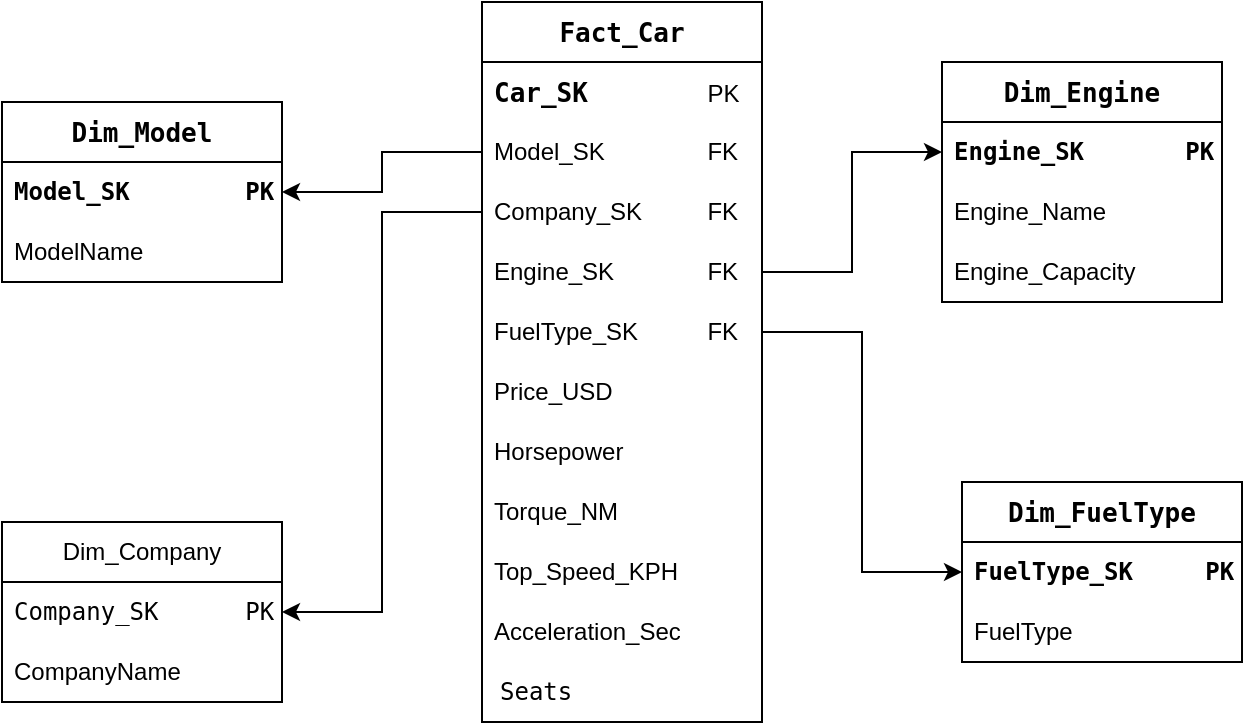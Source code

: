 <mxfile version="28.1.2">
  <diagram name="Page-1" id="WoKueNH_oWyhVDgtjcG3">
    <mxGraphModel dx="786" dy="564" grid="1" gridSize="10" guides="1" tooltips="1" connect="1" arrows="1" fold="1" page="1" pageScale="1" pageWidth="850" pageHeight="1100" math="0" shadow="0">
      <root>
        <mxCell id="0" />
        <mxCell id="1" parent="0" />
        <mxCell id="rvspoTg9fa7cA13PtzIw-1" value="&lt;code&gt;&lt;b&gt;&lt;font style=&quot;font-size: 13px;&quot;&gt;Fact_Car&lt;/font&gt;&lt;/b&gt;&lt;/code&gt;" style="swimlane;fontStyle=0;childLayout=stackLayout;horizontal=1;startSize=30;horizontalStack=0;resizeParent=1;resizeParentMax=0;resizeLast=0;collapsible=1;marginBottom=0;whiteSpace=wrap;html=1;" parent="1" vertex="1">
          <mxGeometry x="310" y="140" width="140" height="360" as="geometry" />
        </mxCell>
        <mxCell id="rvspoTg9fa7cA13PtzIw-2" value="&lt;code&gt;&lt;font style=&quot;font-size: 13px;&quot;&gt;&lt;b&gt;Car_SK&lt;/b&gt;&lt;/font&gt;&lt;/code&gt;&amp;nbsp;&lt;span style=&quot;white-space: pre;&quot;&gt;&#x9;&lt;/span&gt;&lt;span style=&quot;white-space: pre;&quot;&gt;&#x9;&lt;/span&gt;&lt;span style=&quot;white-space: pre;&quot;&gt;&#x9;&lt;/span&gt;PK" style="text;strokeColor=none;fillColor=none;align=left;verticalAlign=middle;spacingLeft=4;spacingRight=4;overflow=hidden;points=[[0,0.5],[1,0.5]];portConstraint=eastwest;rotatable=0;whiteSpace=wrap;html=1;" parent="rvspoTg9fa7cA13PtzIw-1" vertex="1">
          <mxGeometry y="30" width="140" height="30" as="geometry" />
        </mxCell>
        <mxCell id="rvspoTg9fa7cA13PtzIw-3" value="Model_SK&lt;span style=&quot;white-space: pre;&quot;&gt;&#x9;&lt;/span&gt;&lt;span style=&quot;white-space: pre;&quot;&gt;&#x9;&lt;/span&gt;FK" style="text;strokeColor=none;fillColor=none;align=left;verticalAlign=middle;spacingLeft=4;spacingRight=4;overflow=hidden;points=[[0,0.5],[1,0.5]];portConstraint=eastwest;rotatable=0;whiteSpace=wrap;html=1;" parent="rvspoTg9fa7cA13PtzIw-1" vertex="1">
          <mxGeometry y="60" width="140" height="30" as="geometry" />
        </mxCell>
        <mxCell id="rvspoTg9fa7cA13PtzIw-4" value="Company_SK&lt;span style=&quot;white-space: pre;&quot;&gt;&#x9;&lt;/span&gt;&lt;span style=&quot;white-space: pre;&quot;&gt;&#x9;&lt;/span&gt;FK" style="text;strokeColor=none;fillColor=none;align=left;verticalAlign=middle;spacingLeft=4;spacingRight=4;overflow=hidden;points=[[0,0.5],[1,0.5]];portConstraint=eastwest;rotatable=0;whiteSpace=wrap;html=1;" parent="rvspoTg9fa7cA13PtzIw-1" vertex="1">
          <mxGeometry y="90" width="140" height="30" as="geometry" />
        </mxCell>
        <mxCell id="bVk_ooVgfEcZp028kmDX-6" value="Engine_SK&lt;span style=&quot;white-space: pre;&quot;&gt;&#x9;&lt;/span&gt;&lt;span style=&quot;white-space: pre;&quot;&gt;&#x9;&lt;/span&gt;FK" style="text;strokeColor=none;fillColor=none;align=left;verticalAlign=middle;spacingLeft=4;spacingRight=4;overflow=hidden;points=[[0,0.5],[1,0.5]];portConstraint=eastwest;rotatable=0;whiteSpace=wrap;html=1;" vertex="1" parent="rvspoTg9fa7cA13PtzIw-1">
          <mxGeometry y="120" width="140" height="30" as="geometry" />
        </mxCell>
        <mxCell id="rvspoTg9fa7cA13PtzIw-16" value="FuelType_SK&lt;span style=&quot;white-space: pre;&quot;&gt;&#x9;&lt;/span&gt;&lt;span style=&quot;white-space: pre;&quot;&gt;&#x9;&lt;/span&gt;FK" style="text;strokeColor=none;fillColor=none;align=left;verticalAlign=middle;spacingLeft=4;spacingRight=4;overflow=hidden;points=[[0,0.5],[1,0.5]];portConstraint=eastwest;rotatable=0;whiteSpace=wrap;html=1;" parent="rvspoTg9fa7cA13PtzIw-1" vertex="1">
          <mxGeometry y="150" width="140" height="30" as="geometry" />
        </mxCell>
        <mxCell id="rvspoTg9fa7cA13PtzIw-13" value="Price_USD" style="text;strokeColor=none;fillColor=none;align=left;verticalAlign=middle;spacingLeft=4;spacingRight=4;overflow=hidden;points=[[0,0.5],[1,0.5]];portConstraint=eastwest;rotatable=0;whiteSpace=wrap;html=1;" parent="rvspoTg9fa7cA13PtzIw-1" vertex="1">
          <mxGeometry y="180" width="140" height="30" as="geometry" />
        </mxCell>
        <mxCell id="rvspoTg9fa7cA13PtzIw-14" value="Horsepower" style="text;strokeColor=none;fillColor=none;align=left;verticalAlign=middle;spacingLeft=4;spacingRight=4;overflow=hidden;points=[[0,0.5],[1,0.5]];portConstraint=eastwest;rotatable=0;whiteSpace=wrap;html=1;" parent="rvspoTg9fa7cA13PtzIw-1" vertex="1">
          <mxGeometry y="210" width="140" height="30" as="geometry" />
        </mxCell>
        <mxCell id="rvspoTg9fa7cA13PtzIw-15" value="Torque_NM" style="text;strokeColor=none;fillColor=none;align=left;verticalAlign=middle;spacingLeft=4;spacingRight=4;overflow=hidden;points=[[0,0.5],[1,0.5]];portConstraint=eastwest;rotatable=0;whiteSpace=wrap;html=1;" parent="rvspoTg9fa7cA13PtzIw-1" vertex="1">
          <mxGeometry y="240" width="140" height="30" as="geometry" />
        </mxCell>
        <mxCell id="bVk_ooVgfEcZp028kmDX-9" value="Top_Speed_KPH" style="text;strokeColor=none;fillColor=none;align=left;verticalAlign=middle;spacingLeft=4;spacingRight=4;overflow=hidden;points=[[0,0.5],[1,0.5]];portConstraint=eastwest;rotatable=0;whiteSpace=wrap;html=1;" vertex="1" parent="rvspoTg9fa7cA13PtzIw-1">
          <mxGeometry y="270" width="140" height="30" as="geometry" />
        </mxCell>
        <mxCell id="bVk_ooVgfEcZp028kmDX-10" value="Acceleration_Sec" style="text;strokeColor=none;fillColor=none;align=left;verticalAlign=middle;spacingLeft=4;spacingRight=4;overflow=hidden;points=[[0,0.5],[1,0.5]];portConstraint=eastwest;rotatable=0;whiteSpace=wrap;html=1;" vertex="1" parent="rvspoTg9fa7cA13PtzIw-1">
          <mxGeometry y="300" width="140" height="30" as="geometry" />
        </mxCell>
        <mxCell id="rvspoTg9fa7cA13PtzIw-17" value="&lt;table&gt;&lt;tbody&gt;&lt;tr&gt;&lt;td&gt;&lt;code&gt;Seats&lt;/code&gt;&lt;/td&gt;&lt;td&gt;&lt;/td&gt;&lt;/tr&gt;&lt;/tbody&gt;&lt;/table&gt;" style="text;strokeColor=none;fillColor=none;align=left;verticalAlign=middle;spacingLeft=4;spacingRight=4;overflow=hidden;points=[[0,0.5],[1,0.5]];portConstraint=eastwest;rotatable=0;whiteSpace=wrap;html=1;" parent="rvspoTg9fa7cA13PtzIw-1" vertex="1">
          <mxGeometry y="330" width="140" height="30" as="geometry" />
        </mxCell>
        <mxCell id="rvspoTg9fa7cA13PtzIw-5" value="&lt;code&gt;&lt;font style=&quot;font-size: 13px;&quot;&gt;&lt;b&gt;Dim_Engine&lt;/b&gt;&lt;/font&gt;&lt;/code&gt;" style="swimlane;fontStyle=0;childLayout=stackLayout;horizontal=1;startSize=30;horizontalStack=0;resizeParent=1;resizeParentMax=0;resizeLast=0;collapsible=1;marginBottom=0;whiteSpace=wrap;html=1;" parent="1" vertex="1">
          <mxGeometry x="540" y="170" width="140" height="120" as="geometry" />
        </mxCell>
        <mxCell id="rvspoTg9fa7cA13PtzIw-6" value="&lt;code&gt;&lt;b&gt;Engine_SK&lt;span style=&quot;white-space: pre;&quot;&gt;&#x9;&lt;/span&gt;PK&lt;/b&gt;&lt;/code&gt;" style="text;strokeColor=none;fillColor=none;align=left;verticalAlign=middle;spacingLeft=4;spacingRight=4;overflow=hidden;points=[[0,0.5],[1,0.5]];portConstraint=eastwest;rotatable=0;whiteSpace=wrap;html=1;" parent="rvspoTg9fa7cA13PtzIw-5" vertex="1">
          <mxGeometry y="30" width="140" height="30" as="geometry" />
        </mxCell>
        <mxCell id="rvspoTg9fa7cA13PtzIw-7" value="Engine_Name" style="text;strokeColor=none;fillColor=none;align=left;verticalAlign=middle;spacingLeft=4;spacingRight=4;overflow=hidden;points=[[0,0.5],[1,0.5]];portConstraint=eastwest;rotatable=0;whiteSpace=wrap;html=1;" parent="rvspoTg9fa7cA13PtzIw-5" vertex="1">
          <mxGeometry y="60" width="140" height="30" as="geometry" />
        </mxCell>
        <mxCell id="rvspoTg9fa7cA13PtzIw-8" value="Engine_Capacity" style="text;strokeColor=none;fillColor=none;align=left;verticalAlign=middle;spacingLeft=4;spacingRight=4;overflow=hidden;points=[[0,0.5],[1,0.5]];portConstraint=eastwest;rotatable=0;whiteSpace=wrap;html=1;" parent="rvspoTg9fa7cA13PtzIw-5" vertex="1">
          <mxGeometry y="90" width="140" height="30" as="geometry" />
        </mxCell>
        <mxCell id="rvspoTg9fa7cA13PtzIw-9" value="Dim_Company" style="swimlane;fontStyle=0;childLayout=stackLayout;horizontal=1;startSize=30;horizontalStack=0;resizeParent=1;resizeParentMax=0;resizeLast=0;collapsible=1;marginBottom=0;whiteSpace=wrap;html=1;" parent="1" vertex="1">
          <mxGeometry x="70" y="400" width="140" height="90" as="geometry" />
        </mxCell>
        <mxCell id="rvspoTg9fa7cA13PtzIw-11" value="&lt;code&gt;Company_SK&lt;span style=&quot;white-space: pre;&quot;&gt;&#x9;&lt;/span&gt;PK&lt;/code&gt;" style="text;strokeColor=none;fillColor=none;align=left;verticalAlign=middle;spacingLeft=4;spacingRight=4;overflow=hidden;points=[[0,0.5],[1,0.5]];portConstraint=eastwest;rotatable=0;whiteSpace=wrap;html=1;" parent="rvspoTg9fa7cA13PtzIw-9" vertex="1">
          <mxGeometry y="30" width="140" height="30" as="geometry" />
        </mxCell>
        <mxCell id="rvspoTg9fa7cA13PtzIw-10" value="CompanyName" style="text;strokeColor=none;fillColor=none;align=left;verticalAlign=middle;spacingLeft=4;spacingRight=4;overflow=hidden;points=[[0,0.5],[1,0.5]];portConstraint=eastwest;rotatable=0;whiteSpace=wrap;html=1;" parent="rvspoTg9fa7cA13PtzIw-9" vertex="1">
          <mxGeometry y="60" width="140" height="30" as="geometry" />
        </mxCell>
        <mxCell id="bVk_ooVgfEcZp028kmDX-11" value="&lt;code&gt;&lt;b&gt;&lt;font style=&quot;font-size: 13px;&quot;&gt;Dim_Model&lt;/font&gt;&lt;/b&gt;&lt;/code&gt;" style="swimlane;fontStyle=0;childLayout=stackLayout;horizontal=1;startSize=30;horizontalStack=0;resizeParent=1;resizeParentMax=0;resizeLast=0;collapsible=1;marginBottom=0;whiteSpace=wrap;html=1;" vertex="1" parent="1">
          <mxGeometry x="70" y="190" width="140" height="90" as="geometry" />
        </mxCell>
        <mxCell id="bVk_ooVgfEcZp028kmDX-12" value="&lt;code&gt;&lt;b&gt;&lt;code style=&quot;&quot;&gt;Model_SK&lt;/code&gt;&amp;nbsp;&lt;span style=&quot;white-space: pre;&quot;&gt;&#x9;&lt;/span&gt;PK&lt;/b&gt;&lt;/code&gt;" style="text;strokeColor=none;fillColor=none;align=left;verticalAlign=middle;spacingLeft=4;spacingRight=4;overflow=hidden;points=[[0,0.5],[1,0.5]];portConstraint=eastwest;rotatable=0;whiteSpace=wrap;html=1;" vertex="1" parent="bVk_ooVgfEcZp028kmDX-11">
          <mxGeometry y="30" width="140" height="30" as="geometry" />
        </mxCell>
        <mxCell id="bVk_ooVgfEcZp028kmDX-13" value="ModelName" style="text;strokeColor=none;fillColor=none;align=left;verticalAlign=middle;spacingLeft=4;spacingRight=4;overflow=hidden;points=[[0,0.5],[1,0.5]];portConstraint=eastwest;rotatable=0;whiteSpace=wrap;html=1;" vertex="1" parent="bVk_ooVgfEcZp028kmDX-11">
          <mxGeometry y="60" width="140" height="30" as="geometry" />
        </mxCell>
        <mxCell id="bVk_ooVgfEcZp028kmDX-14" value="&lt;code&gt;&lt;b&gt;&lt;font style=&quot;font-size: 13px;&quot;&gt;Dim_FuelType&lt;/font&gt;&lt;/b&gt;&lt;/code&gt;" style="swimlane;fontStyle=0;childLayout=stackLayout;horizontal=1;startSize=30;horizontalStack=0;resizeParent=1;resizeParentMax=0;resizeLast=0;collapsible=1;marginBottom=0;whiteSpace=wrap;html=1;" vertex="1" parent="1">
          <mxGeometry x="550" y="380" width="140" height="90" as="geometry" />
        </mxCell>
        <mxCell id="bVk_ooVgfEcZp028kmDX-15" value="&lt;code&gt;&lt;b&gt;FuelType_SK&lt;span style=&quot;white-space: pre;&quot;&gt;&#x9;&lt;/span&gt;PK&lt;/b&gt;&lt;/code&gt;" style="text;strokeColor=none;fillColor=none;align=left;verticalAlign=middle;spacingLeft=4;spacingRight=4;overflow=hidden;points=[[0,0.5],[1,0.5]];portConstraint=eastwest;rotatable=0;whiteSpace=wrap;html=1;" vertex="1" parent="bVk_ooVgfEcZp028kmDX-14">
          <mxGeometry y="30" width="140" height="30" as="geometry" />
        </mxCell>
        <mxCell id="bVk_ooVgfEcZp028kmDX-16" value="FuelType" style="text;strokeColor=none;fillColor=none;align=left;verticalAlign=middle;spacingLeft=4;spacingRight=4;overflow=hidden;points=[[0,0.5],[1,0.5]];portConstraint=eastwest;rotatable=0;whiteSpace=wrap;html=1;" vertex="1" parent="bVk_ooVgfEcZp028kmDX-14">
          <mxGeometry y="60" width="140" height="30" as="geometry" />
        </mxCell>
        <mxCell id="bVk_ooVgfEcZp028kmDX-18" style="edgeStyle=orthogonalEdgeStyle;rounded=0;orthogonalLoop=1;jettySize=auto;html=1;exitX=0;exitY=0.5;exitDx=0;exitDy=0;entryX=1;entryY=0.5;entryDx=0;entryDy=0;" edge="1" parent="1" source="rvspoTg9fa7cA13PtzIw-4" target="rvspoTg9fa7cA13PtzIw-11">
          <mxGeometry relative="1" as="geometry" />
        </mxCell>
        <mxCell id="bVk_ooVgfEcZp028kmDX-19" style="edgeStyle=orthogonalEdgeStyle;rounded=0;orthogonalLoop=1;jettySize=auto;html=1;exitX=0;exitY=0.5;exitDx=0;exitDy=0;entryX=1;entryY=0.5;entryDx=0;entryDy=0;" edge="1" parent="1" source="rvspoTg9fa7cA13PtzIw-3" target="bVk_ooVgfEcZp028kmDX-12">
          <mxGeometry relative="1" as="geometry" />
        </mxCell>
        <mxCell id="bVk_ooVgfEcZp028kmDX-21" style="edgeStyle=orthogonalEdgeStyle;rounded=0;orthogonalLoop=1;jettySize=auto;html=1;exitX=1;exitY=0.5;exitDx=0;exitDy=0;entryX=0;entryY=0.5;entryDx=0;entryDy=0;" edge="1" parent="1" source="bVk_ooVgfEcZp028kmDX-6" target="rvspoTg9fa7cA13PtzIw-6">
          <mxGeometry relative="1" as="geometry" />
        </mxCell>
        <mxCell id="bVk_ooVgfEcZp028kmDX-22" style="edgeStyle=orthogonalEdgeStyle;rounded=0;orthogonalLoop=1;jettySize=auto;html=1;exitX=1;exitY=0.5;exitDx=0;exitDy=0;entryX=0;entryY=0.5;entryDx=0;entryDy=0;" edge="1" parent="1" source="rvspoTg9fa7cA13PtzIw-16" target="bVk_ooVgfEcZp028kmDX-15">
          <mxGeometry relative="1" as="geometry" />
        </mxCell>
      </root>
    </mxGraphModel>
  </diagram>
</mxfile>

